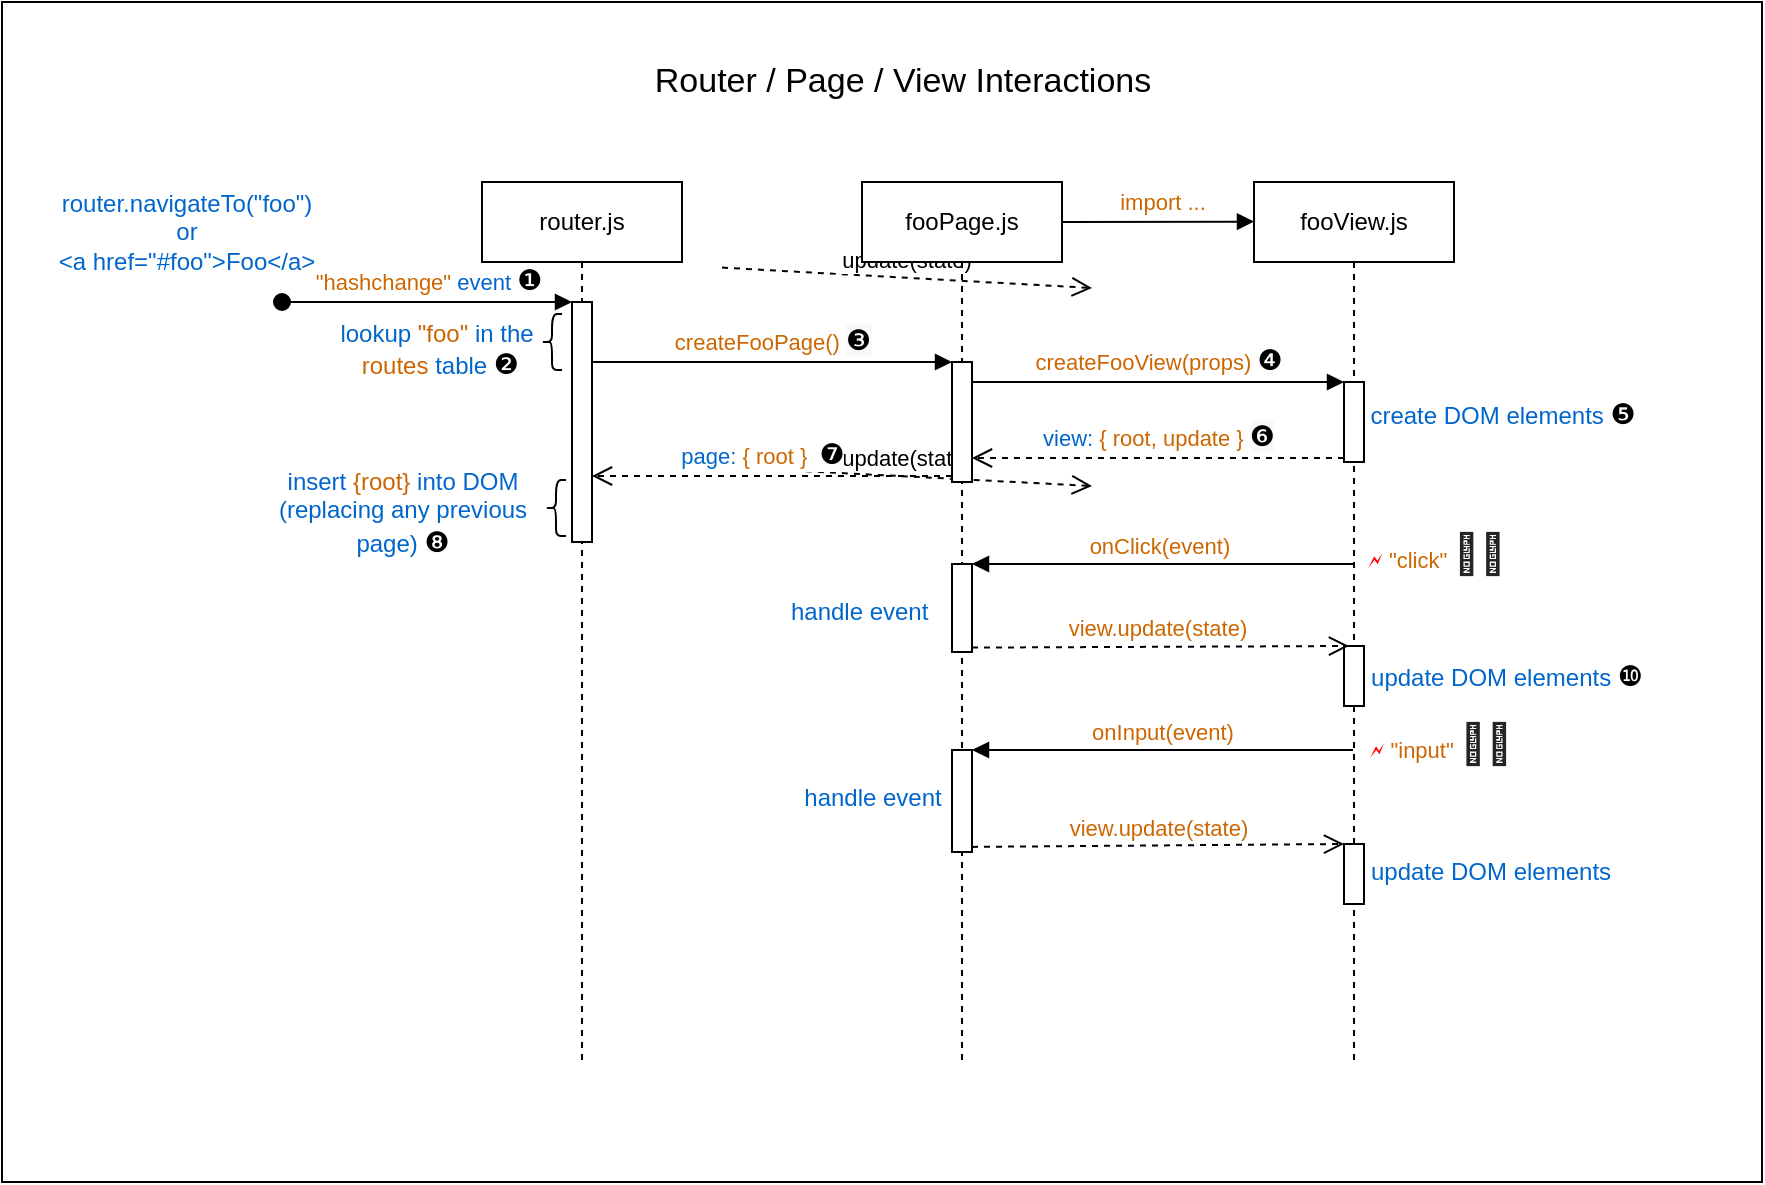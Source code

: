 <mxfile version="18.0.1" type="device"><diagram id="hFT0l50FGTM8IRVNL0n2" name="Page-1"><mxGraphModel dx="1422" dy="905" grid="1" gridSize="10" guides="1" tooltips="1" connect="1" arrows="1" fold="1" page="1" pageScale="1" pageWidth="1169" pageHeight="827" math="0" shadow="0"><root><mxCell id="0"/><mxCell id="1" parent="0"/><mxCell id="d380ivgPnymrnlAmOq_i-31" value="" style="rounded=0;whiteSpace=wrap;html=1;fontColor=#0066CC;" vertex="1" parent="1"><mxGeometry x="145" y="140" width="880" height="590" as="geometry"/></mxCell><mxCell id="ynehHtsgB5LrogKj6uvE-38" value="update(state)" style="html=1;verticalAlign=bottom;endArrow=open;dashed=1;endSize=8;exitX=1;exitY=0.95;rounded=0;entryX=0.25;entryY=0;entryDx=0;entryDy=0;" parent="1" target="ynehHtsgB5LrogKj6uvE-33" edge="1"><mxGeometry relative="1" as="geometry"><mxPoint x="690" y="283" as="targetPoint"/><mxPoint x="505" y="272.8" as="sourcePoint"/></mxGeometry></mxCell><mxCell id="ynehHtsgB5LrogKj6uvE-40" value="update(state)" style="html=1;verticalAlign=bottom;endArrow=open;dashed=1;endSize=8;exitX=1;exitY=0.95;rounded=0;entryX=0;entryY=0;entryDx=0;entryDy=0;" parent="1" target="ynehHtsgB5LrogKj6uvE-34" edge="1"><mxGeometry relative="1" as="geometry"><mxPoint x="690" y="382" as="targetPoint"/><mxPoint x="505" y="372.45" as="sourcePoint"/></mxGeometry></mxCell><mxCell id="ynehHtsgB5LrogKj6uvE-44" value="createFooView(props)" style="html=1;verticalAlign=bottom;endArrow=block;entryX=0;entryY=0;rounded=0;" parent="1" target="ynehHtsgB5LrogKj6uvE-35" edge="1"><mxGeometry relative="1" as="geometry"><mxPoint x="505" y="130" as="sourcePoint"/></mxGeometry></mxCell><mxCell id="ynehHtsgB5LrogKj6uvE-45" value="{ root, update }" style="html=1;verticalAlign=bottom;endArrow=open;dashed=1;endSize=8;exitX=0;exitY=0.95;rounded=0;" parent="1" source="ynehHtsgB5LrogKj6uvE-35" edge="1"><mxGeometry relative="1" as="geometry"><mxPoint x="505" y="177.5" as="targetPoint"/></mxGeometry></mxCell><mxCell id="ynehHtsgB5LrogKj6uvE-46" value="&lt;font color=&quot;#cc6600&quot;&gt;&quot;hashchange&quot;&lt;/font&gt; &lt;font color=&quot;#0066cc&quot;&gt;event&amp;nbsp;&lt;/font&gt;&lt;span style=&quot;font-size: 14px;&quot;&gt;❶&lt;/span&gt;" style="html=1;verticalAlign=bottom;startArrow=oval;startFill=1;endArrow=block;startSize=8;rounded=0;entryX=0;entryY=0;entryDx=0;entryDy=0;entryPerimeter=0;" parent="1" target="d380ivgPnymrnlAmOq_i-2" edge="1"><mxGeometry width="60" relative="1" as="geometry"><mxPoint x="285" y="290" as="sourcePoint"/><mxPoint x="425" y="290" as="targetPoint"/></mxGeometry></mxCell><mxCell id="d380ivgPnymrnlAmOq_i-1" value="router.js" style="shape=umlLifeline;perimeter=lifelinePerimeter;whiteSpace=wrap;html=1;container=1;collapsible=0;recursiveResize=0;outlineConnect=0;" vertex="1" parent="1"><mxGeometry x="385" y="230" width="100" height="440" as="geometry"/></mxCell><mxCell id="d380ivgPnymrnlAmOq_i-2" value="" style="html=1;points=[];perimeter=orthogonalPerimeter;" vertex="1" parent="d380ivgPnymrnlAmOq_i-1"><mxGeometry x="45" y="60" width="10" height="120" as="geometry"/></mxCell><mxCell id="d380ivgPnymrnlAmOq_i-3" value="fooPage.js" style="shape=umlLifeline;perimeter=lifelinePerimeter;whiteSpace=wrap;html=1;container=1;collapsible=0;recursiveResize=0;outlineConnect=0;" vertex="1" parent="1"><mxGeometry x="575" y="230" width="100" height="440" as="geometry"/></mxCell><mxCell id="d380ivgPnymrnlAmOq_i-4" value="&lt;font color=&quot;#0066cc&quot;&gt;handle event&amp;nbsp;&lt;/font&gt;" style="text;html=1;resizable=0;autosize=1;align=center;verticalAlign=middle;points=[];fillColor=none;strokeColor=none;rounded=0;" vertex="1" parent="d380ivgPnymrnlAmOq_i-3"><mxGeometry x="-45" y="205" width="90" height="20" as="geometry"/></mxCell><mxCell id="d380ivgPnymrnlAmOq_i-5" value="&lt;font color=&quot;#0066cc&quot;&gt;handle event&lt;/font&gt;" style="text;html=1;resizable=0;autosize=1;align=center;verticalAlign=middle;points=[];fillColor=none;strokeColor=none;rounded=0;" vertex="1" parent="d380ivgPnymrnlAmOq_i-3"><mxGeometry x="-35" y="298" width="80" height="20" as="geometry"/></mxCell><mxCell id="d380ivgPnymrnlAmOq_i-6" value="" style="html=1;points=[];perimeter=orthogonalPerimeter;" vertex="1" parent="d380ivgPnymrnlAmOq_i-3"><mxGeometry x="45" y="191" width="10" height="44" as="geometry"/></mxCell><mxCell id="d380ivgPnymrnlAmOq_i-7" value="" style="html=1;points=[];perimeter=orthogonalPerimeter;" vertex="1" parent="d380ivgPnymrnlAmOq_i-3"><mxGeometry x="45" y="284" width="10" height="51" as="geometry"/></mxCell><mxCell id="d380ivgPnymrnlAmOq_i-8" value="" style="html=1;points=[];perimeter=orthogonalPerimeter;" vertex="1" parent="d380ivgPnymrnlAmOq_i-3"><mxGeometry x="45" y="90" width="10" height="60" as="geometry"/></mxCell><mxCell id="d380ivgPnymrnlAmOq_i-9" value="fooView.js" style="shape=umlLifeline;perimeter=lifelinePerimeter;whiteSpace=wrap;html=1;container=1;collapsible=0;recursiveResize=0;outlineConnect=0;" vertex="1" parent="1"><mxGeometry x="771" y="230" width="100" height="440" as="geometry"/></mxCell><mxCell id="d380ivgPnymrnlAmOq_i-10" value="" style="rounded=0;whiteSpace=wrap;html=1;" vertex="1" parent="d380ivgPnymrnlAmOq_i-9"><mxGeometry x="45" y="232" width="10" height="30" as="geometry"/></mxCell><mxCell id="d380ivgPnymrnlAmOq_i-11" value="" style="rounded=0;whiteSpace=wrap;html=1;" vertex="1" parent="d380ivgPnymrnlAmOq_i-9"><mxGeometry x="45" y="331" width="10" height="30" as="geometry"/></mxCell><mxCell id="d380ivgPnymrnlAmOq_i-12" value="" style="html=1;points=[];perimeter=orthogonalPerimeter;" vertex="1" parent="d380ivgPnymrnlAmOq_i-9"><mxGeometry x="45" y="100" width="10" height="40" as="geometry"/></mxCell><mxCell id="d380ivgPnymrnlAmOq_i-13" value="&lt;font color=&quot;#0066cc&quot;&gt;update DOM elements&amp;nbsp;&lt;/font&gt;&lt;font style=&quot;font-size: 14px;&quot;&gt;❿&lt;/font&gt;" style="text;html=1;resizable=0;autosize=1;align=center;verticalAlign=middle;points=[];fillColor=none;strokeColor=none;rounded=0;" vertex="1" parent="1"><mxGeometry x="822" y="467" width="150" height="20" as="geometry"/></mxCell><mxCell id="d380ivgPnymrnlAmOq_i-14" value="&lt;font color=&quot;#0066cc&quot;&gt;update DOM elements&lt;/font&gt;" style="text;html=1;resizable=0;autosize=1;align=center;verticalAlign=middle;points=[];fillColor=none;strokeColor=none;rounded=0;" vertex="1" parent="1"><mxGeometry x="819" y="565" width="140" height="20" as="geometry"/></mxCell><mxCell id="d380ivgPnymrnlAmOq_i-15" value="&lt;font color=&quot;#cc6600&quot;&gt;view.update(state)&amp;nbsp;&lt;/font&gt;" style="html=1;verticalAlign=bottom;endArrow=open;dashed=1;endSize=8;exitX=1;exitY=0.95;rounded=0;entryX=0.25;entryY=0;entryDx=0;entryDy=0;" edge="1" parent="1" source="d380ivgPnymrnlAmOq_i-6" target="d380ivgPnymrnlAmOq_i-10"><mxGeometry relative="1" as="geometry"><mxPoint x="815" y="473" as="targetPoint"/></mxGeometry></mxCell><mxCell id="d380ivgPnymrnlAmOq_i-16" value="&lt;font color=&quot;#cc6600&quot;&gt;onClick(event)&lt;/font&gt;&lt;font color=&quot;#0066cc&quot;&gt;&amp;nbsp;&lt;/font&gt;" style="html=1;verticalAlign=bottom;endArrow=block;entryX=1;entryY=0;rounded=0;" edge="1" parent="1" target="d380ivgPnymrnlAmOq_i-6"><mxGeometry relative="1" as="geometry"><mxPoint x="820.5" y="421" as="sourcePoint"/></mxGeometry></mxCell><mxCell id="d380ivgPnymrnlAmOq_i-17" value="&lt;font color=&quot;#cc6600&quot;&gt;view.update(state)&lt;/font&gt;" style="html=1;verticalAlign=bottom;endArrow=open;dashed=1;endSize=8;exitX=1;exitY=0.95;rounded=0;entryX=0;entryY=0;entryDx=0;entryDy=0;" edge="1" parent="1" source="d380ivgPnymrnlAmOq_i-7" target="d380ivgPnymrnlAmOq_i-11"><mxGeometry relative="1" as="geometry"><mxPoint x="815" y="572" as="targetPoint"/></mxGeometry></mxCell><mxCell id="d380ivgPnymrnlAmOq_i-18" value="&lt;span style=&quot;color: rgb(204, 102, 0);&quot;&gt;onInput(event)&lt;/span&gt;" style="html=1;verticalAlign=bottom;endArrow=block;entryX=1;entryY=0;rounded=0;" edge="1" parent="1" target="d380ivgPnymrnlAmOq_i-7"><mxGeometry relative="1" as="geometry"><mxPoint x="820.5" y="514" as="sourcePoint"/></mxGeometry></mxCell><mxCell id="d380ivgPnymrnlAmOq_i-19" value="&lt;font color=&quot;#cc6600&quot;&gt;createFooPage()&amp;nbsp;&lt;/font&gt;&lt;span style=&quot;font-size: 14px; background-color: rgb(248, 249, 250);&quot;&gt;❸&lt;/span&gt;" style="html=1;verticalAlign=bottom;endArrow=block;entryX=0;entryY=0;rounded=0;" edge="1" parent="1" source="d380ivgPnymrnlAmOq_i-2" target="d380ivgPnymrnlAmOq_i-8"><mxGeometry relative="1" as="geometry"><mxPoint x="455" y="310" as="sourcePoint"/></mxGeometry></mxCell><mxCell id="d380ivgPnymrnlAmOq_i-20" value="&lt;font color=&quot;#0066cc&quot;&gt;page:&lt;/font&gt;&lt;font color=&quot;#cc6600&quot;&gt; { root }&amp;nbsp;&amp;nbsp;&lt;/font&gt;&lt;span style=&quot;font-size: 14px;&quot;&gt;❼&lt;/span&gt;" style="html=1;verticalAlign=bottom;endArrow=open;dashed=1;endSize=8;exitX=0;exitY=0.95;rounded=0;" edge="1" parent="1" source="d380ivgPnymrnlAmOq_i-8" target="d380ivgPnymrnlAmOq_i-2"><mxGeometry x="0.056" relative="1" as="geometry"><mxPoint x="455" y="386" as="targetPoint"/><mxPoint as="offset"/></mxGeometry></mxCell><mxCell id="d380ivgPnymrnlAmOq_i-21" value="&lt;font color=&quot;#cc6600&quot;&gt;createFooView(props)&amp;nbsp;&lt;/font&gt;&lt;span style=&quot;font-size: 14px;&quot;&gt;❹&lt;/span&gt;" style="html=1;verticalAlign=bottom;endArrow=block;entryX=0;entryY=0;rounded=0;" edge="1" parent="1" source="d380ivgPnymrnlAmOq_i-8" target="d380ivgPnymrnlAmOq_i-12"><mxGeometry relative="1" as="geometry"><mxPoint x="635" y="330" as="sourcePoint"/></mxGeometry></mxCell><mxCell id="d380ivgPnymrnlAmOq_i-22" value="&lt;font color=&quot;#0066cc&quot;&gt;view:&lt;/font&gt;&lt;font color=&quot;#cc6600&quot;&gt; { root, update }&amp;nbsp;&lt;/font&gt;&lt;span style=&quot;font-size: 14px; background-color: rgb(248, 249, 250);&quot;&gt;❻&lt;/span&gt;" style="html=1;verticalAlign=bottom;endArrow=open;dashed=1;endSize=8;exitX=0;exitY=0.95;rounded=0;" edge="1" parent="1" source="d380ivgPnymrnlAmOq_i-12" target="d380ivgPnymrnlAmOq_i-8"><mxGeometry relative="1" as="geometry"><mxPoint x="635" y="378" as="targetPoint"/></mxGeometry></mxCell><mxCell id="d380ivgPnymrnlAmOq_i-24" value="&lt;span style=&quot;color: rgb(0, 0, 0); font-family: &amp;quot;Times New Roman&amp;quot;; font-size: medium;&quot;&gt;&amp;nbsp;&lt;/span&gt;&lt;font color=&quot;#cc6600&quot; face=&quot;Helvetica&quot;&gt;import ...&lt;/font&gt;" style="html=1;verticalAlign=bottom;endArrow=block;rounded=0;fontFamily=Lucida Console;fontColor=#994C00;entryX=0.14;entryY=0.045;entryDx=0;entryDy=0;entryPerimeter=0;" edge="1" parent="1"><mxGeometry width="80" relative="1" as="geometry"><mxPoint x="675" y="250" as="sourcePoint"/><mxPoint x="771" y="249.8" as="targetPoint"/></mxGeometry></mxCell><mxCell id="d380ivgPnymrnlAmOq_i-25" value="&lt;font color=&quot;#0066cc&quot;&gt;create DOM elements&amp;nbsp;&lt;/font&gt;&lt;span style=&quot;font-size: 14px; background-color: rgb(255, 255, 255);&quot;&gt;❺&lt;/span&gt;" style="text;html=1;resizable=0;autosize=1;align=center;verticalAlign=middle;points=[];fillColor=none;strokeColor=none;rounded=0;" vertex="1" parent="1"><mxGeometry x="820" y="336" width="150" height="20" as="geometry"/></mxCell><mxCell id="d380ivgPnymrnlAmOq_i-26" value="&lt;font color=&quot;#0066cc&quot;&gt;insert &lt;/font&gt;&lt;font color=&quot;#cc6600&quot;&gt;{root}&lt;/font&gt;&lt;font color=&quot;#0066cc&quot;&gt; into DOM&lt;br&gt;(replacing any previous&lt;br&gt;page)&amp;nbsp;&lt;/font&gt;&lt;span style=&quot;font-size: 14px;&quot;&gt;❽&lt;br&gt;&lt;/span&gt;" style="text;html=1;resizable=0;autosize=1;align=center;verticalAlign=middle;points=[];fillColor=none;strokeColor=none;rounded=0;" vertex="1" parent="1"><mxGeometry x="275" y="370" width="140" height="50" as="geometry"/></mxCell><mxCell id="d380ivgPnymrnlAmOq_i-27" value="&lt;font style=&quot;font-size: 17px;&quot; color=&quot;#000000&quot;&gt;Router / Page / View Interactions&lt;/font&gt;" style="text;html=1;resizable=0;autosize=1;align=center;verticalAlign=middle;points=[];fillColor=none;strokeColor=none;rounded=0;fontFamily=Helvetica;fontSize=14;fontColor=#CC6600;" vertex="1" parent="1"><mxGeometry x="465" y="170" width="260" height="20" as="geometry"/></mxCell><mxCell id="d380ivgPnymrnlAmOq_i-28" value="&lt;span style=&quot;color: rgb(255, 0, 0); font-size: 11px; background-color: rgb(255, 255, 255);&quot;&gt;🗲 &lt;/span&gt;&lt;span style=&quot;font-size: 11px; background-color: rgb(255, 255, 255);&quot;&gt;&lt;font color=&quot;#cc6600&quot;&gt;&quot;click&quot;&lt;/font&gt;&lt;font color=&quot;#0066cc&quot;&gt;&amp;nbsp;&lt;/font&gt;&lt;/span&gt;&lt;span style=&quot;color: rgb(35, 38, 41); font-family: -apple-system, BlinkMacSystemFont, &amp;quot;Segoe UI Adjusted&amp;quot;, &amp;quot;Segoe UI&amp;quot;, &amp;quot;Liberation Sans&amp;quot;, sans-serif; text-align: left;&quot;&gt;&lt;font style=&quot;font-size: 20px;&quot;&gt;👩‍💻&lt;/font&gt;&lt;/span&gt;" style="text;html=1;resizable=0;autosize=1;align=center;verticalAlign=middle;points=[];fillColor=none;strokeColor=none;rounded=0;fontFamily=Helvetica;fontSize=17;fontColor=#000000;" vertex="1" parent="1"><mxGeometry x="817" y="401" width="90" height="30" as="geometry"/></mxCell><mxCell id="d380ivgPnymrnlAmOq_i-29" value="&lt;div style=&quot;text-align: left;&quot;&gt;&lt;span style=&quot;color: rgb(255, 0, 0); font-size: 11px; background-color: rgb(255, 255, 255);&quot;&gt;🗲 &lt;/span&gt;&lt;span style=&quot;background-color: rgb(255, 255, 255);&quot;&gt;&lt;font style=&quot;font-size: 11px;&quot; color=&quot;#cc6600&quot;&gt;&quot;input&quot;&amp;nbsp;&lt;/font&gt;&lt;/span&gt;&lt;span style=&quot;color: rgb(35, 38, 41); font-family: -apple-system, BlinkMacSystemFont, &amp;quot;Segoe UI Adjusted&amp;quot;, &amp;quot;Segoe UI&amp;quot;, &amp;quot;Liberation Sans&amp;quot;, sans-serif; background-color: initial;&quot;&gt;&lt;font style=&quot;font-size: 20px;&quot;&gt;👩‍💻&lt;/font&gt;&lt;/span&gt;&lt;/div&gt;" style="text;html=1;resizable=0;autosize=1;align=center;verticalAlign=middle;points=[];fillColor=none;strokeColor=none;rounded=0;fontFamily=Helvetica;fontSize=17;fontColor=#000000;" vertex="1" parent="1"><mxGeometry x="819" y="496" width="90" height="30" as="geometry"/></mxCell><mxCell id="d380ivgPnymrnlAmOq_i-30" value="router.navigateTo(&quot;foo&quot;)&lt;br&gt;or&lt;br&gt;&amp;lt;a href=&quot;#foo&quot;&amp;gt;Foo&amp;lt;/a&amp;gt;" style="text;html=1;resizable=0;autosize=1;align=center;verticalAlign=middle;points=[];fillColor=none;strokeColor=none;rounded=0;fontColor=#0066CC;" vertex="1" parent="1"><mxGeometry x="167" y="230" width="140" height="50" as="geometry"/></mxCell><mxCell id="d380ivgPnymrnlAmOq_i-32" value="lookup &lt;font color=&quot;#cc6600&quot;&gt;&quot;foo&quot;&lt;/font&gt; in the&lt;br&gt;&amp;nbsp;&lt;font color=&quot;#cc6600&quot;&gt;routes &lt;/font&gt;table&amp;nbsp;&lt;span style=&quot;color: rgb(0, 0, 0); font-size: 14px; background-color: rgb(255, 255, 255);&quot;&gt;❷&lt;/span&gt;" style="text;html=1;resizable=0;autosize=1;align=center;verticalAlign=middle;points=[];fillColor=none;strokeColor=none;rounded=0;fontColor=#0066CC;" vertex="1" parent="1"><mxGeometry x="307" y="299" width="110" height="30" as="geometry"/></mxCell><mxCell id="d380ivgPnymrnlAmOq_i-33" value="" style="shape=curlyBracket;whiteSpace=wrap;html=1;rounded=1;fontColor=#CC6600;" vertex="1" parent="1"><mxGeometry x="415" y="296" width="10" height="28" as="geometry"/></mxCell><mxCell id="d380ivgPnymrnlAmOq_i-37" value="" style="shape=curlyBracket;whiteSpace=wrap;html=1;rounded=1;fontColor=#CC6600;" vertex="1" parent="1"><mxGeometry x="417" y="379" width="10" height="28" as="geometry"/></mxCell></root></mxGraphModel></diagram></mxfile>